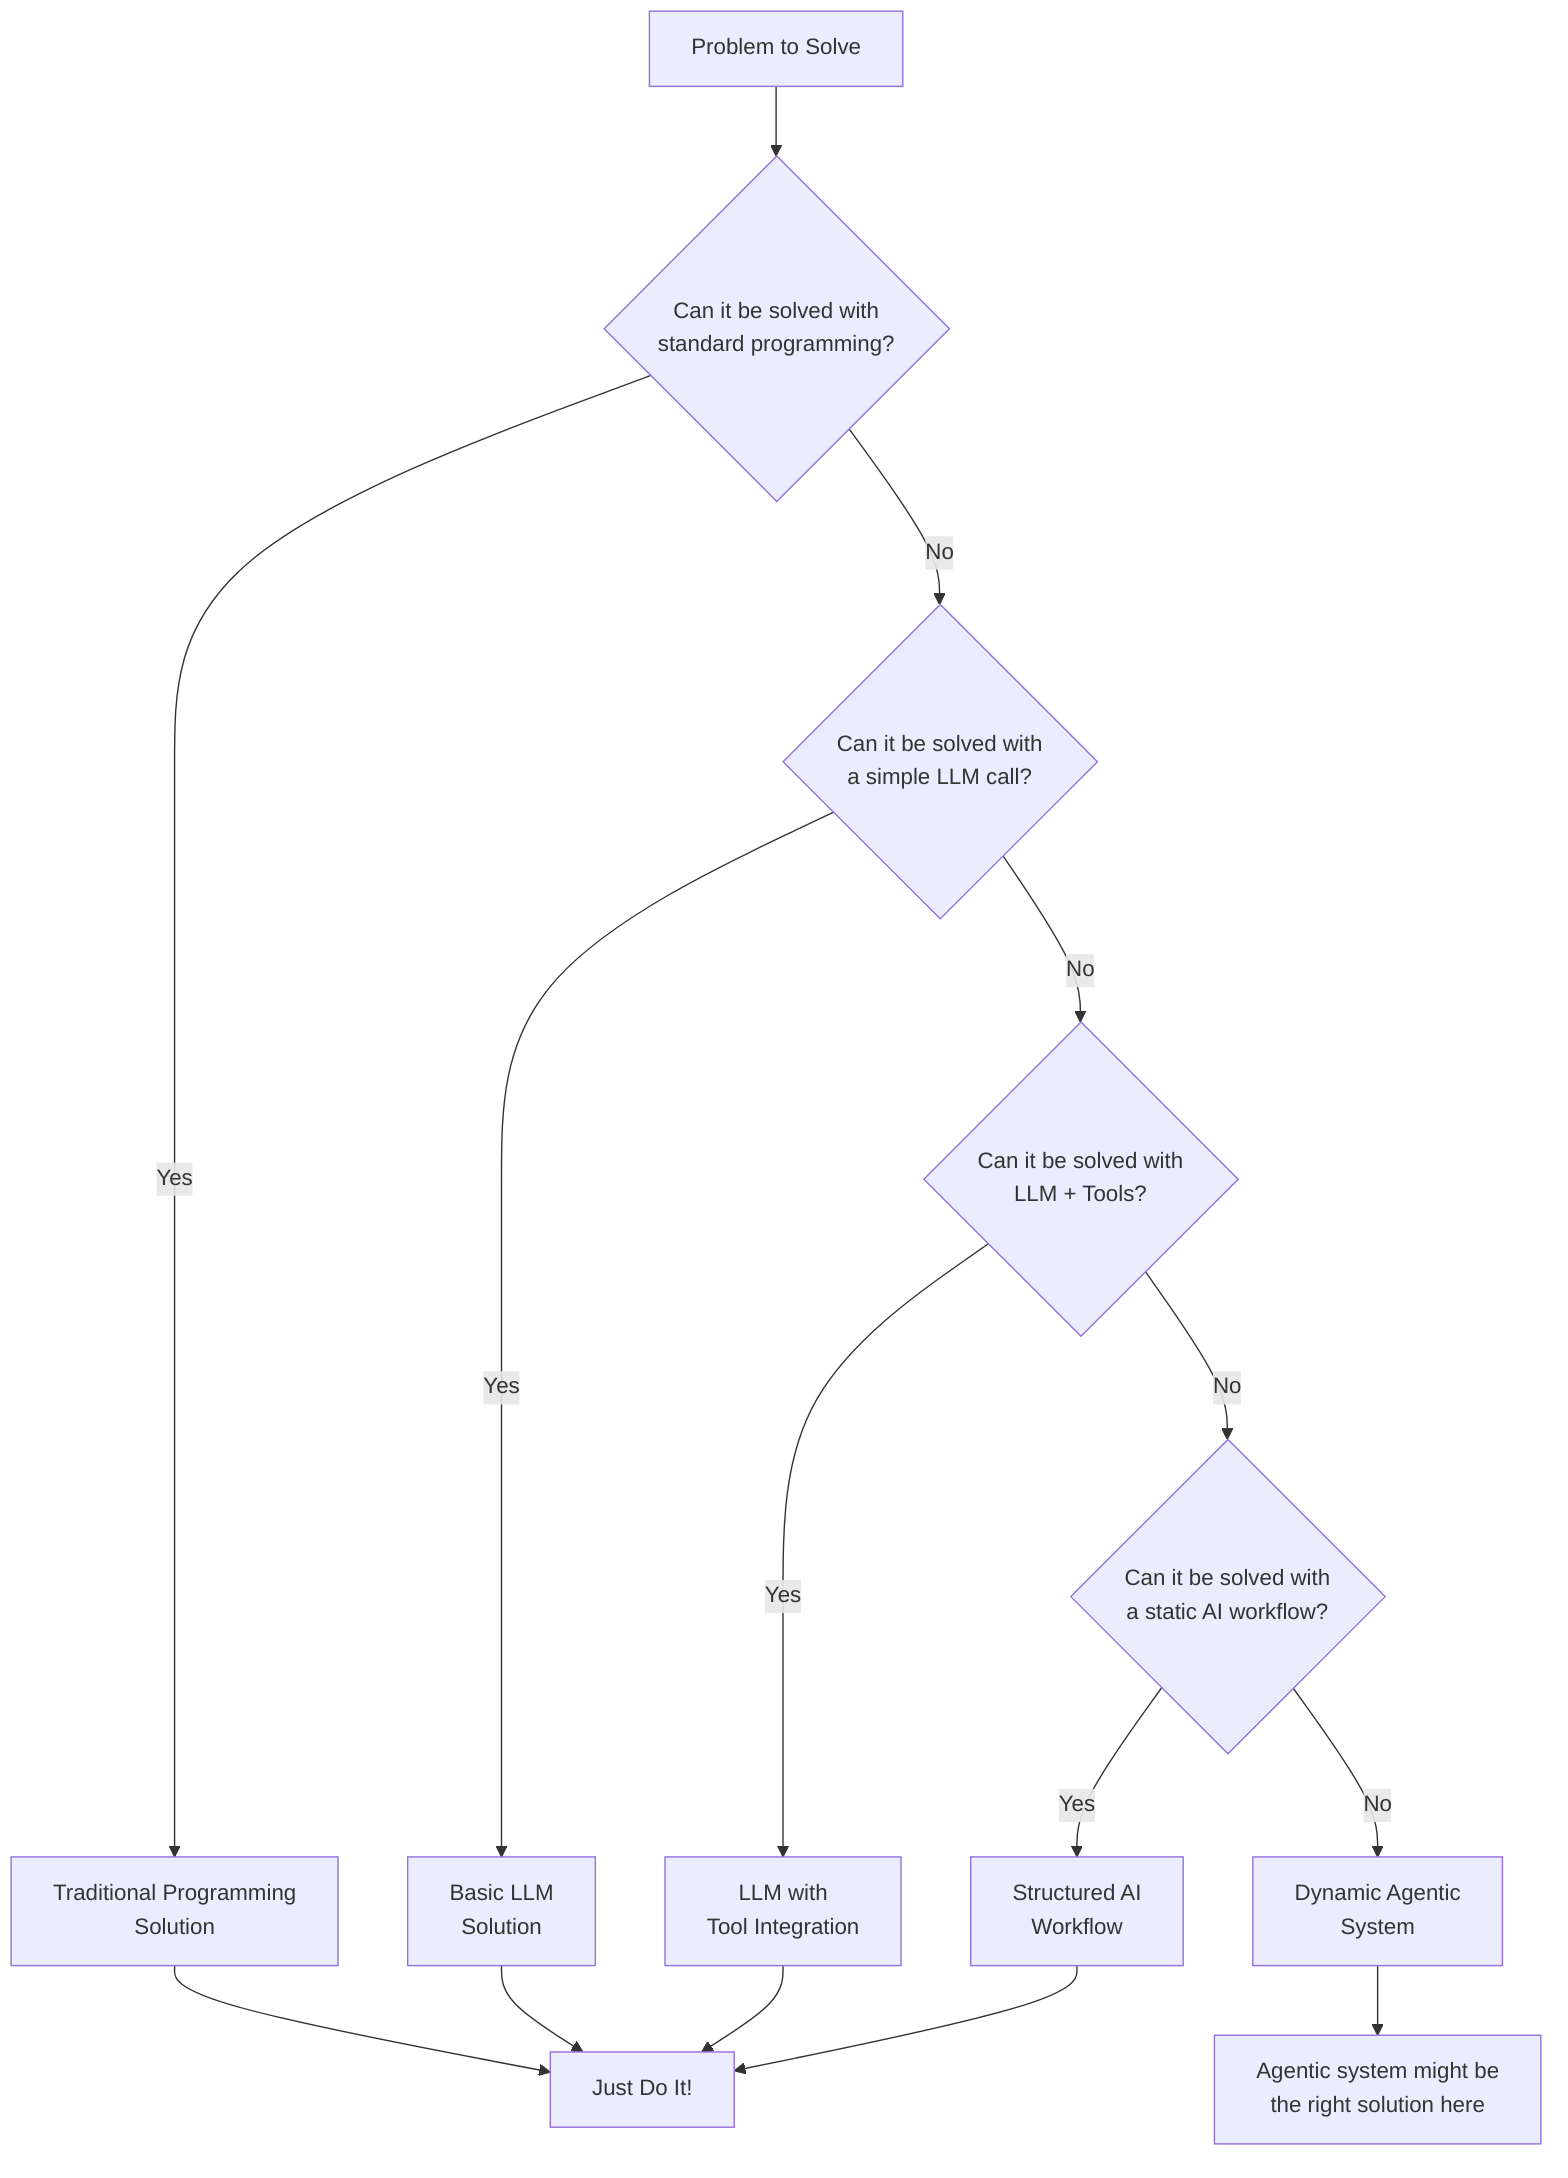 flowchart TD
    A[Problem to Solve] --> B{Can it be solved with<br/>standard programming?}
    
    B -->|Yes| C[Traditional Programming<br/>Solution]
    B -->|No| D{Can it be solved with<br/>a simple LLM call?}
    
    D -->|Yes| E[Basic LLM<br/>Solution]
    D -->|No| F{Can it be solved with<br/>LLM + Tools?}
    
    F -->|Yes| G[LLM with<br/>Tool Integration]
    F -->|No| H{Can it be solved with<br/>a static AI workflow?}
    
    H -->|Yes| I[Structured AI<br/>Workflow]
    H -->|No| J[Dynamic Agentic<br/>System]
    
    C --> K[Just Do It!]
    E --> K
    G --> K
    I --> K
    J --> L[Agentic system might be<br/>the right solution here]